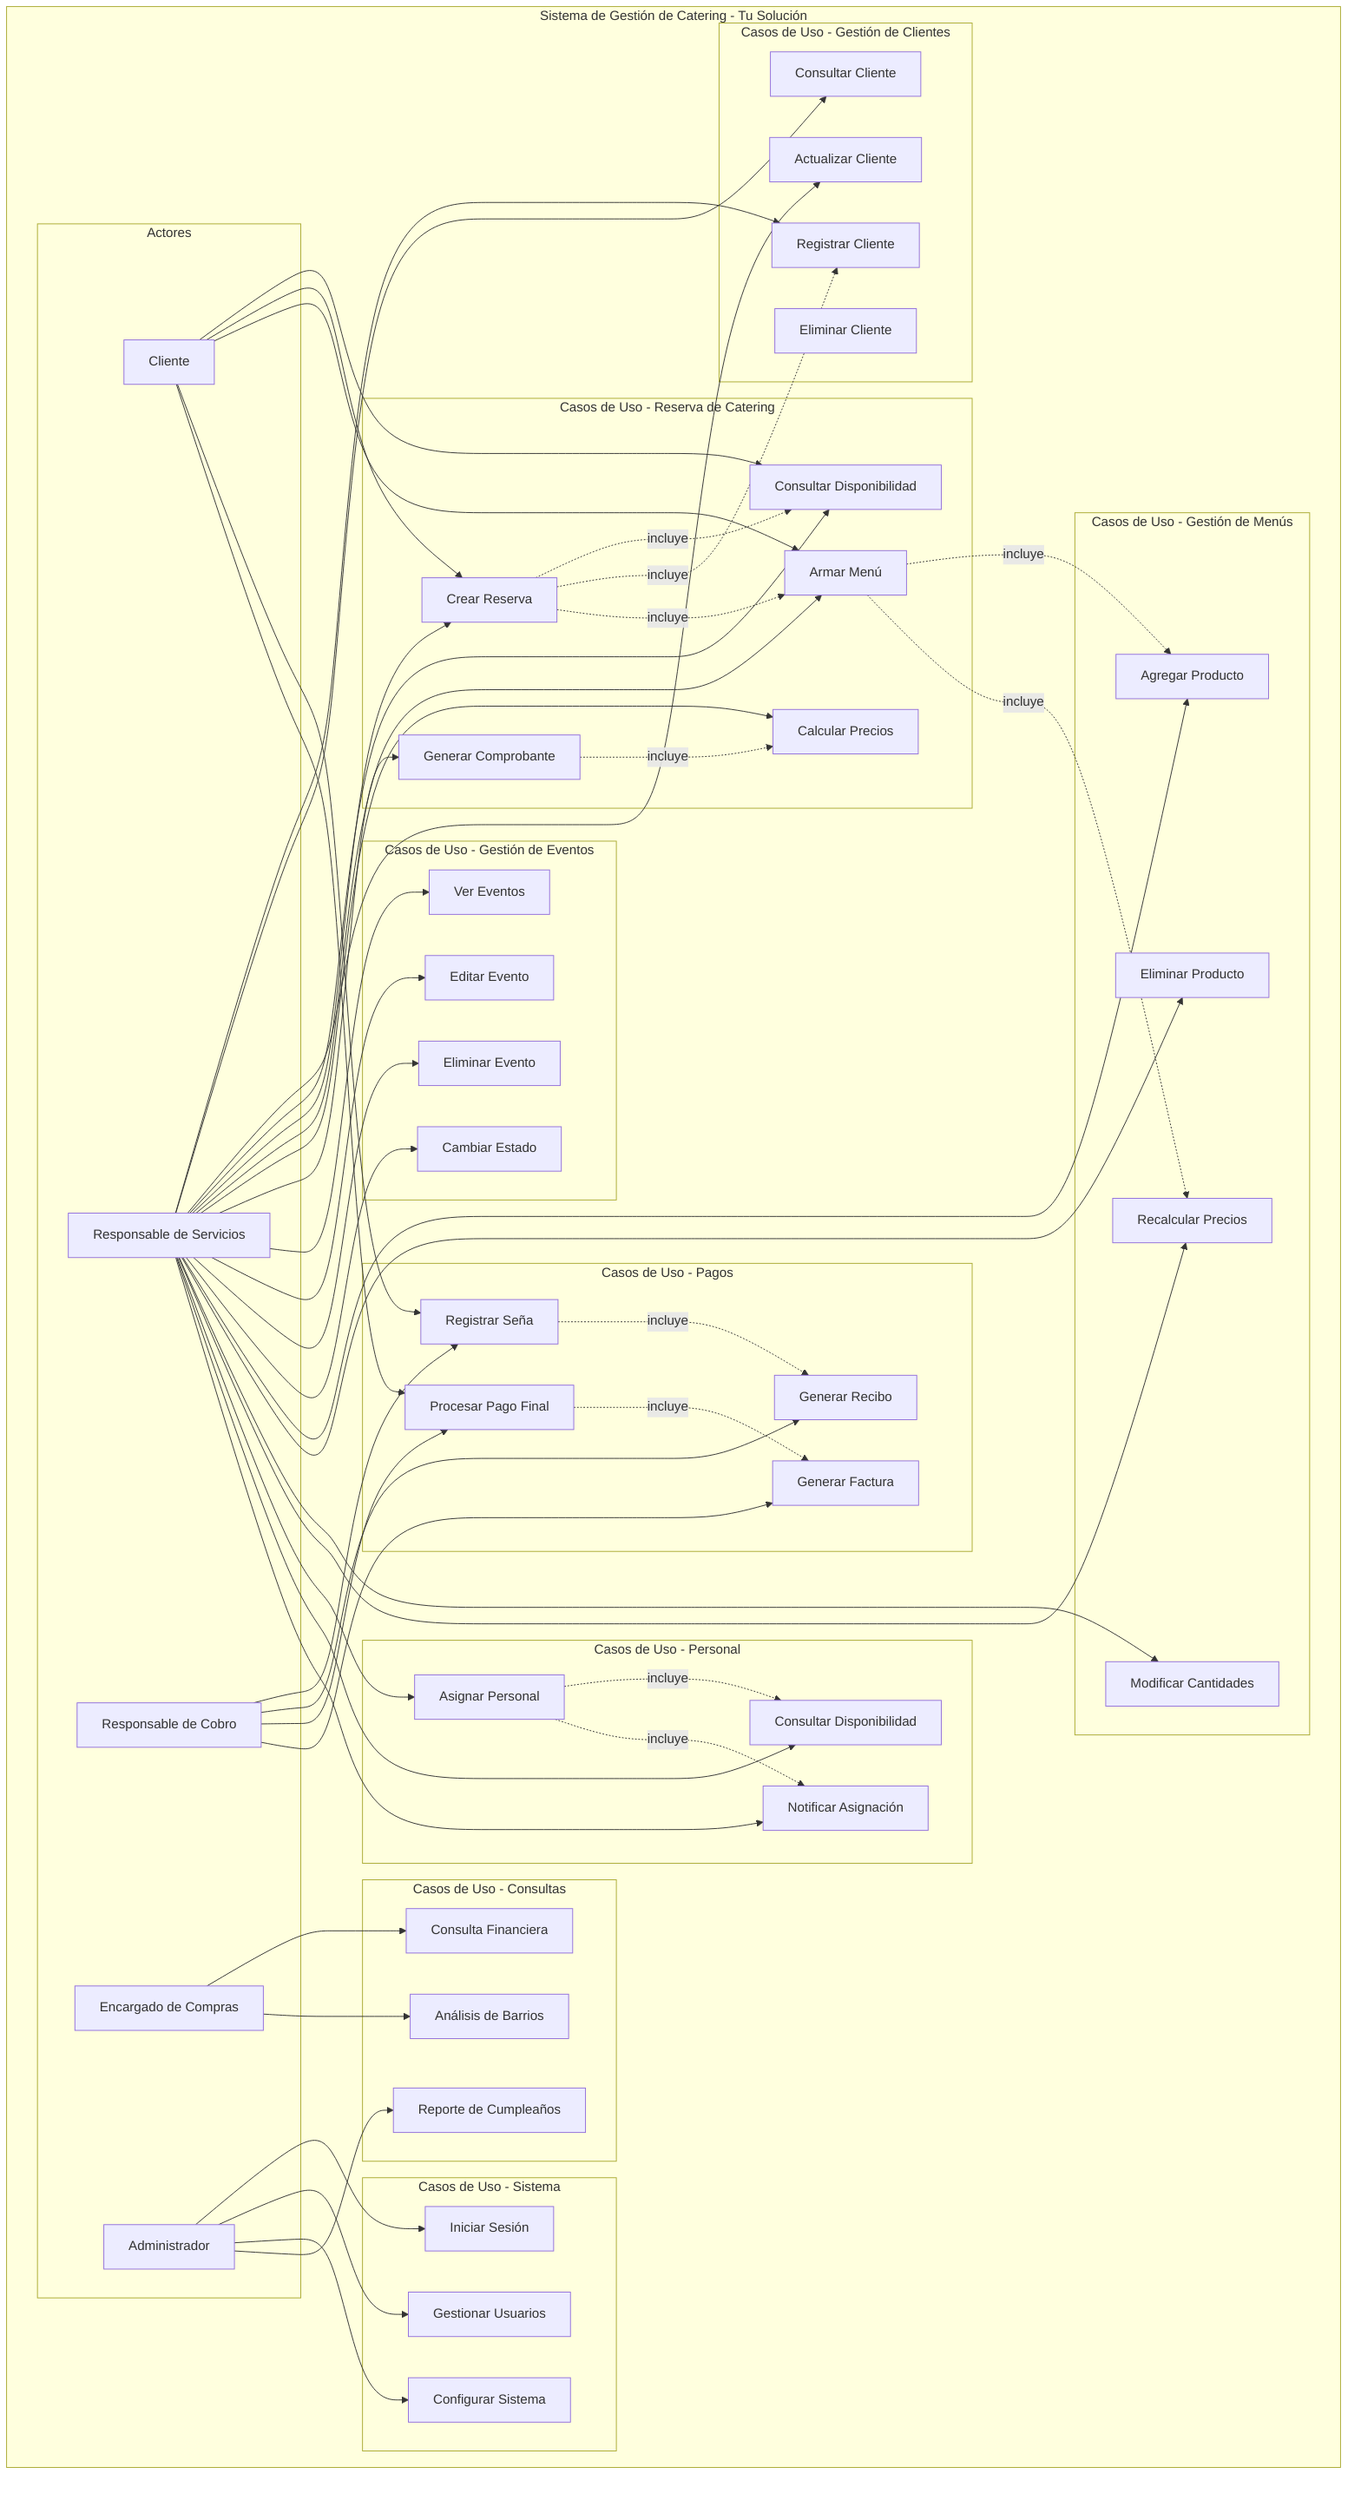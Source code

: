graph TB
    subgraph "Sistema de Gestión de Catering - Tu Solución"
        subgraph "Actores"
            Cliente[Cliente]
            Responsable[Responsable de Servicios]
            Cobro[Responsable de Cobro]
            Compras[Encargado de Compras]
            Admin[Administrador]
        end
        
        subgraph "Casos de Uso - Gestión de Clientes"
            UC1[Registrar Cliente]
            UC2[Consultar Cliente]
            UC3[Actualizar Cliente]
            UC4[Eliminar Cliente]
        end
        
        subgraph "Casos de Uso - Reserva de Catering"
            UC5[Consultar Disponibilidad]
            UC6[Crear Reserva]
            UC7[Armar Menú]
            UC8[Calcular Precios]
            UC9[Generar Comprobante]
        end
        
        subgraph "Casos de Uso - Gestión de Eventos"
            UC10[Ver Eventos]
            UC11[Editar Evento]
            UC12[Eliminar Evento]
            UC13[Cambiar Estado]
        end
        
        subgraph "Casos de Uso - Gestión de Menús"
            UC14[Agregar Producto]
            UC15[Eliminar Producto]
            UC16[Modificar Cantidades]
            UC17[Recalcular Precios]
        end
        
        subgraph "Casos de Uso - Pagos"
            UC18[Registrar Seña]
            UC19[Generar Recibo]
            UC20[Procesar Pago Final]
            UC21[Generar Factura]
        end
        
        subgraph "Casos de Uso - Personal"
            UC22[Asignar Personal]
            UC23[Consultar Disponibilidad]
            UC24[Notificar Asignación]
        end
        
        subgraph "Casos de Uso - Consultas"
            UC25[Consulta Financiera]
            UC26[Análisis de Barrios]
            UC27[Reporte de Cumpleaños]
        end
        
        subgraph "Casos de Uso - Sistema"
            UC28[Iniciar Sesión]
            UC29[Gestionar Usuarios]
            UC30[Configurar Sistema]
        end
    end
    
    %% Relaciones Cliente
    Cliente --> UC5
    Cliente --> UC6
    Cliente --> UC7
    Cliente --> UC18
    Cliente --> UC20
    
    %% Relaciones Responsable
    Responsable --> UC1
    Responsable --> UC2
    Responsable --> UC3
    Responsable --> UC5
    Responsable --> UC6
    Responsable --> UC7
    Responsable --> UC8
    Responsable --> UC9
    Responsable --> UC10
    Responsable --> UC11
    Responsable --> UC12
    Responsable --> UC13
    Responsable --> UC14
    Responsable --> UC15
    Responsable --> UC16
    Responsable --> UC17
    Responsable --> UC22
    Responsable --> UC23
    Responsable --> UC24
    
    %% Relaciones Cobro
    Cobro --> UC18
    Cobro --> UC19
    Cobro --> UC20
    Cobro --> UC21
    
    %% Relaciones Compras
    Compras --> UC25
    Compras --> UC26
    
    %% Relaciones Admin
    Admin --> UC28
    Admin --> UC29
    Admin --> UC30
    Admin --> UC27
    
    %% Incluye relaciones
    UC6 -.->|incluye| UC5
    UC6 -.->|incluye| UC1
    UC6 -.->|incluye| UC7
    UC7 -.->|incluye| UC14
    UC7 -.->|incluye| UC17
    UC9 -.->|incluye| UC8
    UC18 -.->|incluye| UC19
    UC20 -.->|incluye| UC21
    UC22 -.->|incluye| UC23
    UC22 -.->|incluye| UC24
